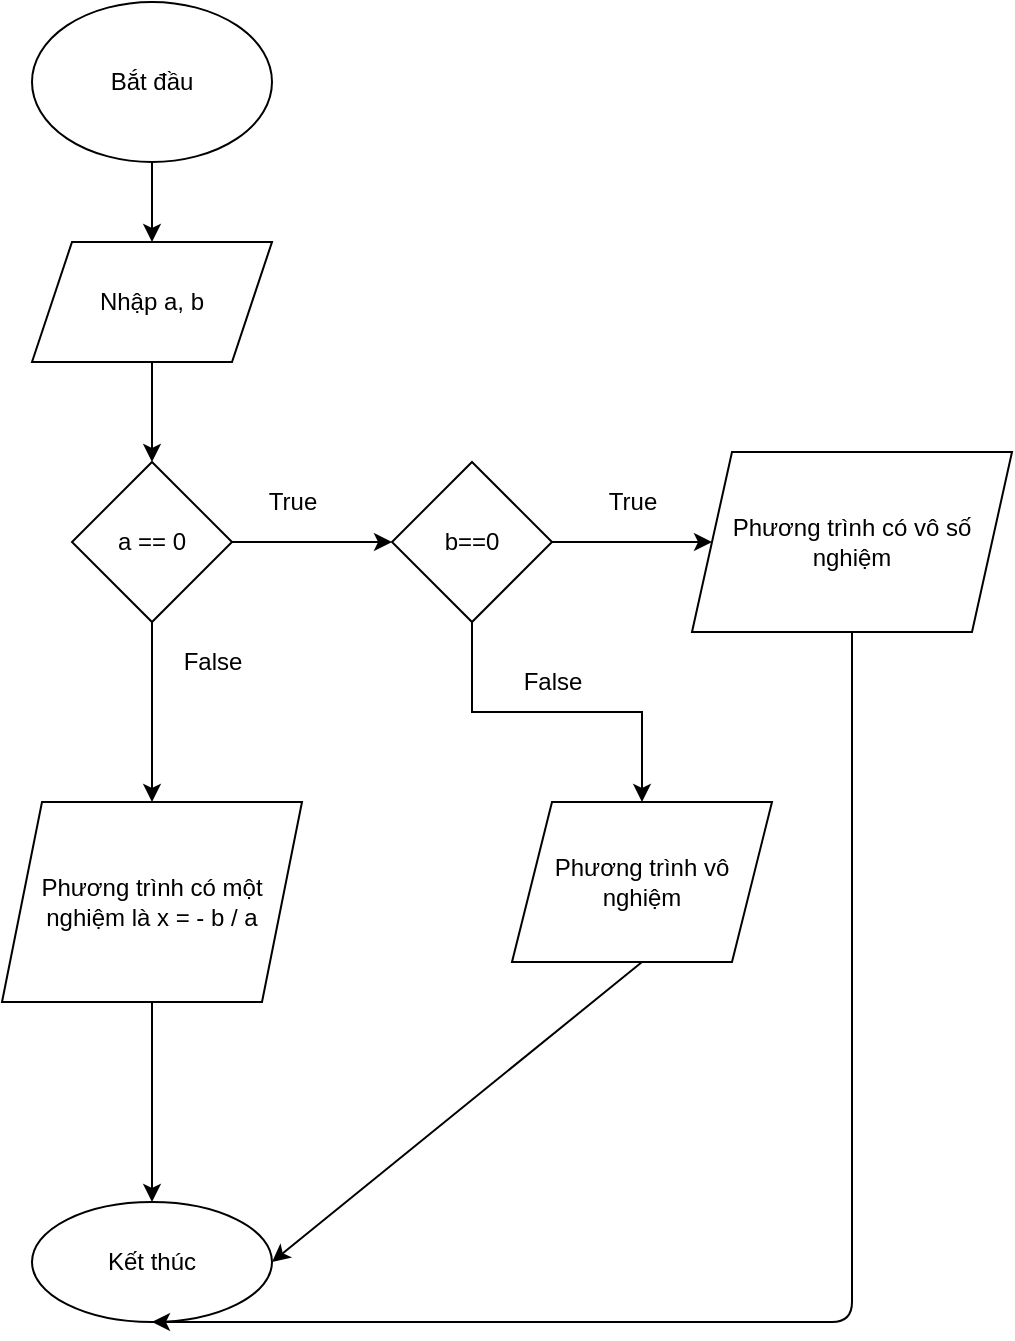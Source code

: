 <mxfile version="15.2.7" type="github">
  <diagram id="ubj5kL2r5rRX_sxs1-jX" name="Page-1">
    <mxGraphModel dx="1422" dy="794" grid="1" gridSize="10" guides="1" tooltips="1" connect="1" arrows="1" fold="1" page="1" pageScale="1" pageWidth="827" pageHeight="1169" math="0" shadow="0">
      <root>
        <mxCell id="0" />
        <mxCell id="1" parent="0" />
        <mxCell id="CR0ah9bztvhGC5T3OoMS-6" value="" style="edgeStyle=orthogonalEdgeStyle;rounded=0;orthogonalLoop=1;jettySize=auto;html=1;" edge="1" parent="1" source="CR0ah9bztvhGC5T3OoMS-1" target="CR0ah9bztvhGC5T3OoMS-5">
          <mxGeometry relative="1" as="geometry" />
        </mxCell>
        <mxCell id="CR0ah9bztvhGC5T3OoMS-1" value="Bắt đầu" style="ellipse;whiteSpace=wrap;html=1;" vertex="1" parent="1">
          <mxGeometry x="215" y="30" width="120" height="80" as="geometry" />
        </mxCell>
        <mxCell id="CR0ah9bztvhGC5T3OoMS-8" value="" style="edgeStyle=orthogonalEdgeStyle;rounded=0;orthogonalLoop=1;jettySize=auto;html=1;" edge="1" parent="1" source="CR0ah9bztvhGC5T3OoMS-5" target="CR0ah9bztvhGC5T3OoMS-7">
          <mxGeometry relative="1" as="geometry" />
        </mxCell>
        <mxCell id="CR0ah9bztvhGC5T3OoMS-5" value="Nhập a, b" style="shape=parallelogram;perimeter=parallelogramPerimeter;whiteSpace=wrap;html=1;fixedSize=1;" vertex="1" parent="1">
          <mxGeometry x="215" y="150" width="120" height="60" as="geometry" />
        </mxCell>
        <mxCell id="CR0ah9bztvhGC5T3OoMS-10" value="" style="edgeStyle=orthogonalEdgeStyle;rounded=0;orthogonalLoop=1;jettySize=auto;html=1;" edge="1" parent="1" source="CR0ah9bztvhGC5T3OoMS-7" target="CR0ah9bztvhGC5T3OoMS-9">
          <mxGeometry relative="1" as="geometry" />
        </mxCell>
        <mxCell id="CR0ah9bztvhGC5T3OoMS-29" value="" style="edgeStyle=orthogonalEdgeStyle;rounded=0;orthogonalLoop=1;jettySize=auto;html=1;" edge="1" parent="1" source="CR0ah9bztvhGC5T3OoMS-7" target="CR0ah9bztvhGC5T3OoMS-28">
          <mxGeometry relative="1" as="geometry" />
        </mxCell>
        <mxCell id="CR0ah9bztvhGC5T3OoMS-7" value="a == 0" style="rhombus;whiteSpace=wrap;html=1;" vertex="1" parent="1">
          <mxGeometry x="235" y="260" width="80" height="80" as="geometry" />
        </mxCell>
        <mxCell id="CR0ah9bztvhGC5T3OoMS-14" value="" style="edgeStyle=orthogonalEdgeStyle;rounded=0;orthogonalLoop=1;jettySize=auto;html=1;" edge="1" parent="1" source="CR0ah9bztvhGC5T3OoMS-9" target="CR0ah9bztvhGC5T3OoMS-13">
          <mxGeometry relative="1" as="geometry" />
        </mxCell>
        <mxCell id="CR0ah9bztvhGC5T3OoMS-17" value="" style="edgeStyle=orthogonalEdgeStyle;rounded=0;orthogonalLoop=1;jettySize=auto;html=1;" edge="1" parent="1" source="CR0ah9bztvhGC5T3OoMS-9" target="CR0ah9bztvhGC5T3OoMS-16">
          <mxGeometry relative="1" as="geometry" />
        </mxCell>
        <mxCell id="CR0ah9bztvhGC5T3OoMS-9" value="b==0" style="rhombus;whiteSpace=wrap;html=1;" vertex="1" parent="1">
          <mxGeometry x="395" y="260" width="80" height="80" as="geometry" />
        </mxCell>
        <mxCell id="CR0ah9bztvhGC5T3OoMS-13" value="Phương trình có vô số nghiệm" style="shape=parallelogram;perimeter=parallelogramPerimeter;whiteSpace=wrap;html=1;fixedSize=1;" vertex="1" parent="1">
          <mxGeometry x="545" y="255" width="160" height="90" as="geometry" />
        </mxCell>
        <mxCell id="CR0ah9bztvhGC5T3OoMS-15" value="True" style="text;html=1;align=center;verticalAlign=middle;resizable=0;points=[];autosize=1;strokeColor=none;fillColor=none;" vertex="1" parent="1">
          <mxGeometry x="495" y="270" width="40" height="20" as="geometry" />
        </mxCell>
        <mxCell id="CR0ah9bztvhGC5T3OoMS-16" value="Phương trình vô nghiệm" style="shape=parallelogram;perimeter=parallelogramPerimeter;whiteSpace=wrap;html=1;fixedSize=1;" vertex="1" parent="1">
          <mxGeometry x="455" y="430" width="130" height="80" as="geometry" />
        </mxCell>
        <mxCell id="CR0ah9bztvhGC5T3OoMS-18" value="False" style="text;html=1;align=center;verticalAlign=middle;resizable=0;points=[];autosize=1;strokeColor=none;fillColor=none;" vertex="1" parent="1">
          <mxGeometry x="455" y="360" width="40" height="20" as="geometry" />
        </mxCell>
        <mxCell id="CR0ah9bztvhGC5T3OoMS-19" value="True" style="text;html=1;align=center;verticalAlign=middle;resizable=0;points=[];autosize=1;strokeColor=none;fillColor=none;" vertex="1" parent="1">
          <mxGeometry x="325" y="270" width="40" height="20" as="geometry" />
        </mxCell>
        <mxCell id="CR0ah9bztvhGC5T3OoMS-22" value="False" style="text;html=1;align=center;verticalAlign=middle;resizable=0;points=[];autosize=1;strokeColor=none;fillColor=none;" vertex="1" parent="1">
          <mxGeometry x="285" y="350" width="40" height="20" as="geometry" />
        </mxCell>
        <mxCell id="CR0ah9bztvhGC5T3OoMS-31" value="" style="edgeStyle=orthogonalEdgeStyle;rounded=0;orthogonalLoop=1;jettySize=auto;html=1;" edge="1" parent="1" source="CR0ah9bztvhGC5T3OoMS-28" target="CR0ah9bztvhGC5T3OoMS-30">
          <mxGeometry relative="1" as="geometry" />
        </mxCell>
        <mxCell id="CR0ah9bztvhGC5T3OoMS-28" value="&lt;span&gt;Phương trình có một nghiệm là x = - b / a&lt;/span&gt;" style="shape=parallelogram;perimeter=parallelogramPerimeter;whiteSpace=wrap;html=1;fixedSize=1;" vertex="1" parent="1">
          <mxGeometry x="200" y="430" width="150" height="100" as="geometry" />
        </mxCell>
        <mxCell id="CR0ah9bztvhGC5T3OoMS-30" value="Kết thúc" style="ellipse;whiteSpace=wrap;html=1;" vertex="1" parent="1">
          <mxGeometry x="215" y="630" width="120" height="60" as="geometry" />
        </mxCell>
        <mxCell id="CR0ah9bztvhGC5T3OoMS-37" value="" style="endArrow=classic;html=1;exitX=0.5;exitY=1;exitDx=0;exitDy=0;entryX=1;entryY=0.5;entryDx=0;entryDy=0;" edge="1" parent="1" source="CR0ah9bztvhGC5T3OoMS-16" target="CR0ah9bztvhGC5T3OoMS-30">
          <mxGeometry width="50" height="50" relative="1" as="geometry">
            <mxPoint x="440" y="660" as="sourcePoint" />
            <mxPoint x="380" y="570" as="targetPoint" />
          </mxGeometry>
        </mxCell>
        <mxCell id="CR0ah9bztvhGC5T3OoMS-38" value="" style="endArrow=classic;html=1;entryX=0.5;entryY=1;entryDx=0;entryDy=0;exitX=0.5;exitY=1;exitDx=0;exitDy=0;" edge="1" parent="1" source="CR0ah9bztvhGC5T3OoMS-13" target="CR0ah9bztvhGC5T3OoMS-30">
          <mxGeometry width="50" height="50" relative="1" as="geometry">
            <mxPoint x="630" y="690" as="sourcePoint" />
            <mxPoint x="440" y="370" as="targetPoint" />
            <Array as="points">
              <mxPoint x="625" y="690" />
            </Array>
          </mxGeometry>
        </mxCell>
      </root>
    </mxGraphModel>
  </diagram>
</mxfile>
